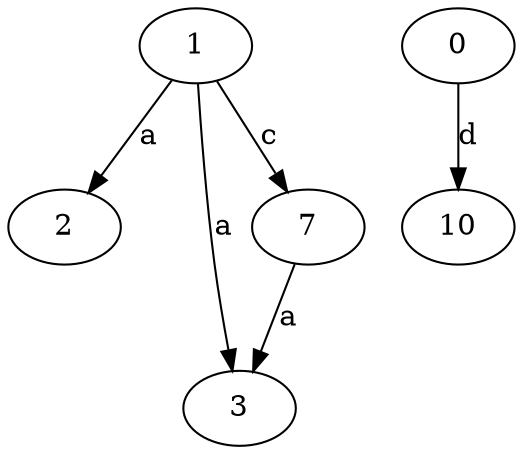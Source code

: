 strict digraph  {
2;
3;
0;
7;
10;
1;
0 -> 10  [label=d];
7 -> 3  [label=a];
1 -> 2  [label=a];
1 -> 3  [label=a];
1 -> 7  [label=c];
}
